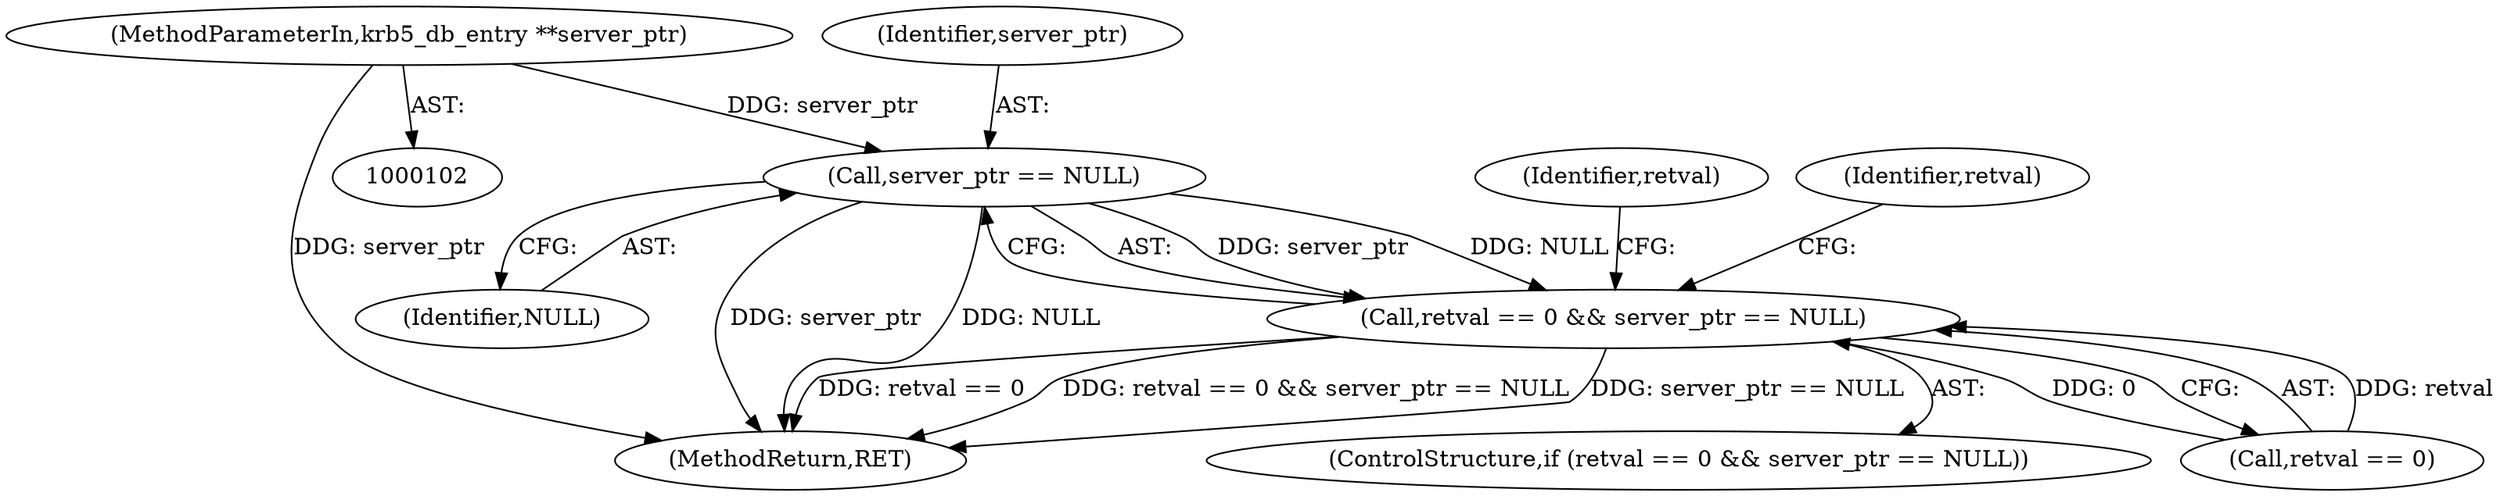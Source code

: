 digraph "0_krb5_4c023ba43c16396f0d199e2df1cfa59b88b62acc@pointer" {
"1000215" [label="(Call,server_ptr == NULL)"];
"1000105" [label="(MethodParameterIn,krb5_db_entry **server_ptr)"];
"1000211" [label="(Call,retval == 0 && server_ptr == NULL)"];
"1000223" [label="(Identifier,retval)"];
"1000212" [label="(Call,retval == 0)"];
"1000216" [label="(Identifier,server_ptr)"];
"1000217" [label="(Identifier,NULL)"];
"1000105" [label="(MethodParameterIn,krb5_db_entry **server_ptr)"];
"1000219" [label="(Identifier,retval)"];
"1000211" [label="(Call,retval == 0 && server_ptr == NULL)"];
"1000215" [label="(Call,server_ptr == NULL)"];
"1000237" [label="(MethodReturn,RET)"];
"1000210" [label="(ControlStructure,if (retval == 0 && server_ptr == NULL))"];
"1000215" -> "1000211"  [label="AST: "];
"1000215" -> "1000217"  [label="CFG: "];
"1000216" -> "1000215"  [label="AST: "];
"1000217" -> "1000215"  [label="AST: "];
"1000211" -> "1000215"  [label="CFG: "];
"1000215" -> "1000237"  [label="DDG: server_ptr"];
"1000215" -> "1000237"  [label="DDG: NULL"];
"1000215" -> "1000211"  [label="DDG: server_ptr"];
"1000215" -> "1000211"  [label="DDG: NULL"];
"1000105" -> "1000215"  [label="DDG: server_ptr"];
"1000105" -> "1000102"  [label="AST: "];
"1000105" -> "1000237"  [label="DDG: server_ptr"];
"1000211" -> "1000210"  [label="AST: "];
"1000211" -> "1000212"  [label="CFG: "];
"1000212" -> "1000211"  [label="AST: "];
"1000219" -> "1000211"  [label="CFG: "];
"1000223" -> "1000211"  [label="CFG: "];
"1000211" -> "1000237"  [label="DDG: retval == 0"];
"1000211" -> "1000237"  [label="DDG: retval == 0 && server_ptr == NULL"];
"1000211" -> "1000237"  [label="DDG: server_ptr == NULL"];
"1000212" -> "1000211"  [label="DDG: retval"];
"1000212" -> "1000211"  [label="DDG: 0"];
}
